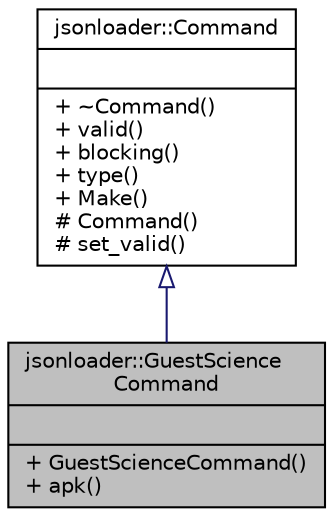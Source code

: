 digraph "jsonloader::GuestScienceCommand"
{
 // LATEX_PDF_SIZE
  edge [fontname="Helvetica",fontsize="10",labelfontname="Helvetica",labelfontsize="10"];
  node [fontname="Helvetica",fontsize="10",shape=record];
  Node1 [label="{jsonloader::GuestScience\lCommand\n||+ GuestScienceCommand()\l+ apk()\l}",height=0.2,width=0.4,color="black", fillcolor="grey75", style="filled", fontcolor="black",tooltip=" "];
  Node2 -> Node1 [dir="back",color="midnightblue",fontsize="10",style="solid",arrowtail="onormal",fontname="Helvetica"];
  Node2 [label="{jsonloader::Command\n||+ ~Command()\l+ valid()\l+ blocking()\l+ type()\l+ Make()\l# Command()\l# set_valid()\l}",height=0.2,width=0.4,color="black", fillcolor="white", style="filled",URL="$classjsonloader_1_1Command.html",tooltip=" "];
}
